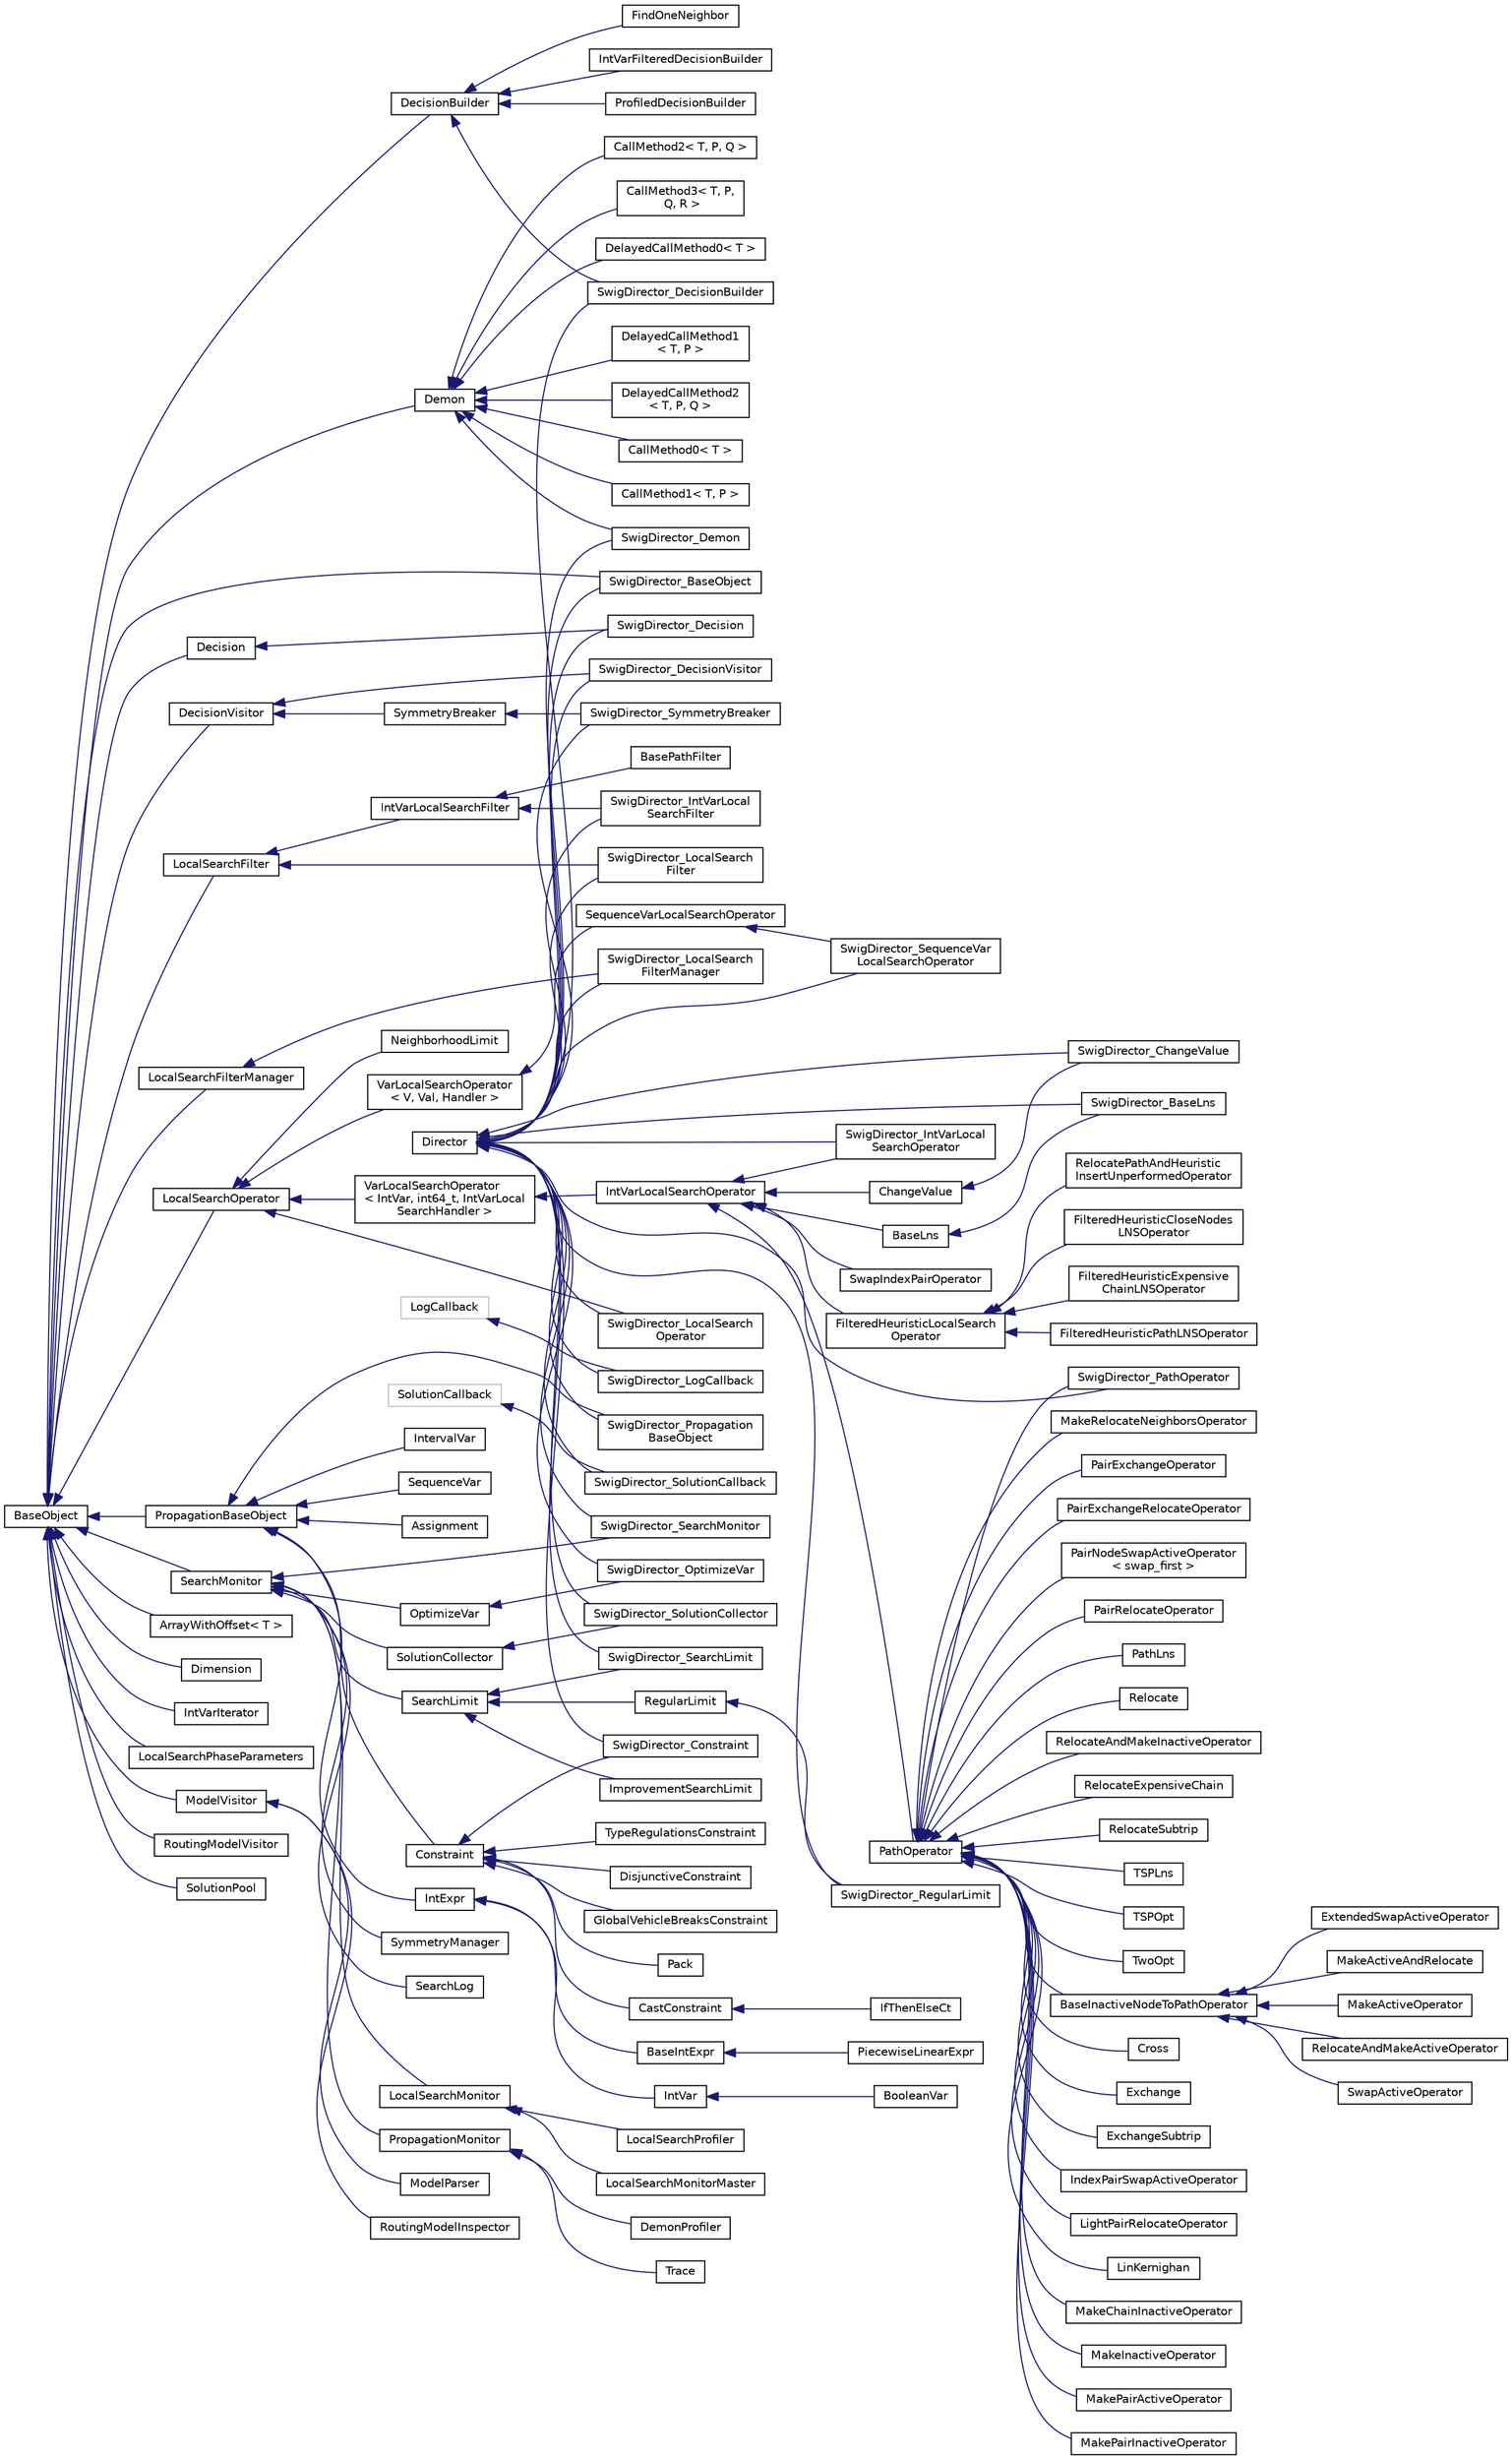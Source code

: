 digraph "Graphical Class Hierarchy"
{
 // LATEX_PDF_SIZE
  edge [fontname="Helvetica",fontsize="10",labelfontname="Helvetica",labelfontsize="10"];
  node [fontname="Helvetica",fontsize="10",shape=record];
  rankdir="LR";
  Node0 [label="BaseObject",height=0.2,width=0.4,color="black", fillcolor="white", style="filled",URL="$classoperations__research_1_1_base_object.html",tooltip="A BaseObject is the root of all reversibly allocated objects."];
  Node0 -> Node1 [dir="back",color="midnightblue",fontsize="10",style="solid",fontname="Helvetica"];
  Node1 [label="SwigDirector_BaseObject",height=0.2,width=0.4,color="black", fillcolor="white", style="filled",URL="$class_swig_director___base_object.html",tooltip=" "];
  Node0 -> Node121 [dir="back",color="midnightblue",fontsize="10",style="solid",fontname="Helvetica"];
  Node121 [label="ArrayWithOffset\< T \>",height=0.2,width=0.4,color="black", fillcolor="white", style="filled",URL="$classoperations__research_1_1_array_with_offset.html",tooltip=" "];
  Node0 -> Node72 [dir="back",color="midnightblue",fontsize="10",style="solid",fontname="Helvetica"];
  Node72 [label="Decision",height=0.2,width=0.4,color="black", fillcolor="white", style="filled",URL="$classoperations__research_1_1_decision.html",tooltip="A Decision represents a choice point in the search tree."];
  Node72 -> Node71 [dir="back",color="midnightblue",fontsize="10",style="solid",fontname="Helvetica"];
  Node71 [label="SwigDirector_Decision",height=0.2,width=0.4,color="black", fillcolor="white", style="filled",URL="$class_swig_director___decision.html",tooltip=" "];
  Node0 -> Node74 [dir="back",color="midnightblue",fontsize="10",style="solid",fontname="Helvetica"];
  Node74 [label="DecisionBuilder",height=0.2,width=0.4,color="black", fillcolor="white", style="filled",URL="$classoperations__research_1_1_decision_builder.html",tooltip="A DecisionBuilder is responsible for creating the search tree."];
  Node74 -> Node73 [dir="back",color="midnightblue",fontsize="10",style="solid",fontname="Helvetica"];
  Node73 [label="SwigDirector_DecisionBuilder",height=0.2,width=0.4,color="black", fillcolor="white", style="filled",URL="$class_swig_director___decision_builder.html",tooltip=" "];
  Node74 -> Node75 [dir="back",color="midnightblue",fontsize="10",style="solid",fontname="Helvetica"];
  Node75 [label="FindOneNeighbor",height=0.2,width=0.4,color="black", fillcolor="white", style="filled",URL="$classoperations__research_1_1_find_one_neighbor.html",tooltip=" "];
  Node74 -> Node76 [dir="back",color="midnightblue",fontsize="10",style="solid",fontname="Helvetica"];
  Node76 [label="IntVarFilteredDecisionBuilder",height=0.2,width=0.4,color="black", fillcolor="white", style="filled",URL="$classoperations__research_1_1_int_var_filtered_decision_builder.html",tooltip="Decision builder building a solution using heuristics with local search filters to evaluate its feasi..."];
  Node74 -> Node77 [dir="back",color="midnightblue",fontsize="10",style="solid",fontname="Helvetica"];
  Node77 [label="ProfiledDecisionBuilder",height=0.2,width=0.4,color="black", fillcolor="white", style="filled",URL="$classoperations__research_1_1_profiled_decision_builder.html",tooltip=" "];
  Node0 -> Node79 [dir="back",color="midnightblue",fontsize="10",style="solid",fontname="Helvetica"];
  Node79 [label="DecisionVisitor",height=0.2,width=0.4,color="black", fillcolor="white", style="filled",URL="$classoperations__research_1_1_decision_visitor.html",tooltip="A DecisionVisitor is used to inspect a decision."];
  Node79 -> Node78 [dir="back",color="midnightblue",fontsize="10",style="solid",fontname="Helvetica"];
  Node78 [label="SwigDirector_DecisionVisitor",height=0.2,width=0.4,color="black", fillcolor="white", style="filled",URL="$class_swig_director___decision_visitor.html",tooltip=" "];
  Node79 -> Node80 [dir="back",color="midnightblue",fontsize="10",style="solid",fontname="Helvetica"];
  Node80 [label="SymmetryBreaker",height=0.2,width=0.4,color="black", fillcolor="white", style="filled",URL="$classoperations__research_1_1_symmetry_breaker.html",tooltip="A symmetry breaker is an object that will visit a decision and create the 'symmetrical' decision in r..."];
  Node80 -> Node81 [dir="back",color="midnightblue",fontsize="10",style="solid",fontname="Helvetica"];
  Node81 [label="SwigDirector_SymmetryBreaker",height=0.2,width=0.4,color="black", fillcolor="white", style="filled",URL="$class_swig_director___symmetry_breaker.html",tooltip=" "];
  Node0 -> Node83 [dir="back",color="midnightblue",fontsize="10",style="solid",fontname="Helvetica"];
  Node83 [label="Demon",height=0.2,width=0.4,color="black", fillcolor="white", style="filled",URL="$classoperations__research_1_1_demon.html",tooltip="A Demon is the base element of a propagation queue."];
  Node83 -> Node82 [dir="back",color="midnightblue",fontsize="10",style="solid",fontname="Helvetica"];
  Node82 [label="SwigDirector_Demon",height=0.2,width=0.4,color="black", fillcolor="white", style="filled",URL="$class_swig_director___demon.html",tooltip=" "];
  Node83 -> Node84 [dir="back",color="midnightblue",fontsize="10",style="solid",fontname="Helvetica"];
  Node84 [label="CallMethod0\< T \>",height=0.2,width=0.4,color="black", fillcolor="white", style="filled",URL="$classoperations__research_1_1_call_method0.html",tooltip="Demon proxy to a method on the constraint with no arguments."];
  Node83 -> Node85 [dir="back",color="midnightblue",fontsize="10",style="solid",fontname="Helvetica"];
  Node85 [label="CallMethod1\< T, P \>",height=0.2,width=0.4,color="black", fillcolor="white", style="filled",URL="$classoperations__research_1_1_call_method1.html",tooltip="Demon proxy to a method on the constraint with one argument."];
  Node83 -> Node86 [dir="back",color="midnightblue",fontsize="10",style="solid",fontname="Helvetica"];
  Node86 [label="CallMethod2\< T, P, Q \>",height=0.2,width=0.4,color="black", fillcolor="white", style="filled",URL="$classoperations__research_1_1_call_method2.html",tooltip="Demon proxy to a method on the constraint with two arguments."];
  Node83 -> Node87 [dir="back",color="midnightblue",fontsize="10",style="solid",fontname="Helvetica"];
  Node87 [label="CallMethod3\< T, P,\l Q, R \>",height=0.2,width=0.4,color="black", fillcolor="white", style="filled",URL="$classoperations__research_1_1_call_method3.html",tooltip="Demon proxy to a method on the constraint with three arguments."];
  Node83 -> Node88 [dir="back",color="midnightblue",fontsize="10",style="solid",fontname="Helvetica"];
  Node88 [label="DelayedCallMethod0\< T \>",height=0.2,width=0.4,color="black", fillcolor="white", style="filled",URL="$classoperations__research_1_1_delayed_call_method0.html",tooltip="Low-priority demon proxy to a method on the constraint with no arguments."];
  Node83 -> Node89 [dir="back",color="midnightblue",fontsize="10",style="solid",fontname="Helvetica"];
  Node89 [label="DelayedCallMethod1\l\< T, P \>",height=0.2,width=0.4,color="black", fillcolor="white", style="filled",URL="$classoperations__research_1_1_delayed_call_method1.html",tooltip="Low-priority demon proxy to a method on the constraint with one argument."];
  Node83 -> Node90 [dir="back",color="midnightblue",fontsize="10",style="solid",fontname="Helvetica"];
  Node90 [label="DelayedCallMethod2\l\< T, P, Q \>",height=0.2,width=0.4,color="black", fillcolor="white", style="filled",URL="$classoperations__research_1_1_delayed_call_method2.html",tooltip="Low-priority demon proxy to a method on the constraint with two arguments."];
  Node0 -> Node122 [dir="back",color="midnightblue",fontsize="10",style="solid",fontname="Helvetica"];
  Node122 [label="Dimension",height=0.2,width=0.4,color="black", fillcolor="white", style="filled",URL="$classoperations__research_1_1_dimension.html",tooltip=" "];
  Node0 -> Node123 [dir="back",color="midnightblue",fontsize="10",style="solid",fontname="Helvetica"];
  Node123 [label="IntVarIterator",height=0.2,width=0.4,color="black", fillcolor="white", style="filled",URL="$classoperations__research_1_1_int_var_iterator.html",tooltip="The class Iterator has two direct subclasses."];
  Node0 -> Node94 [dir="back",color="midnightblue",fontsize="10",style="solid",fontname="Helvetica"];
  Node94 [label="LocalSearchFilter",height=0.2,width=0.4,color="black", fillcolor="white", style="filled",URL="$classoperations__research_1_1_local_search_filter.html",tooltip="Local Search Filters are used for fast neighbor pruning."];
  Node94 -> Node95 [dir="back",color="midnightblue",fontsize="10",style="solid",fontname="Helvetica"];
  Node95 [label="SwigDirector_LocalSearch\lFilter",height=0.2,width=0.4,color="black", fillcolor="white", style="filled",URL="$class_swig_director___local_search_filter.html",tooltip=" "];
  Node94 -> Node92 [dir="back",color="midnightblue",fontsize="10",style="solid",fontname="Helvetica"];
  Node92 [label="IntVarLocalSearchFilter",height=0.2,width=0.4,color="black", fillcolor="white", style="filled",URL="$classoperations__research_1_1_int_var_local_search_filter.html",tooltip=" "];
  Node92 -> Node91 [dir="back",color="midnightblue",fontsize="10",style="solid",fontname="Helvetica"];
  Node91 [label="SwigDirector_IntVarLocal\lSearchFilter",height=0.2,width=0.4,color="black", fillcolor="white", style="filled",URL="$class_swig_director___int_var_local_search_filter.html",tooltip=" "];
  Node92 -> Node93 [dir="back",color="midnightblue",fontsize="10",style="solid",fontname="Helvetica"];
  Node93 [label="BasePathFilter",height=0.2,width=0.4,color="black", fillcolor="white", style="filled",URL="$classoperations__research_1_1_base_path_filter.html",tooltip="Generic path-based filter class."];
  Node0 -> Node97 [dir="back",color="midnightblue",fontsize="10",style="solid",fontname="Helvetica"];
  Node97 [label="LocalSearchFilterManager",height=0.2,width=0.4,color="black", fillcolor="white", style="filled",URL="$classoperations__research_1_1_local_search_filter_manager.html",tooltip="Filter manager: when a move is made, filters are executed to decide whether the solution is feasible ..."];
  Node97 -> Node96 [dir="back",color="midnightblue",fontsize="10",style="solid",fontname="Helvetica"];
  Node96 [label="SwigDirector_LocalSearch\lFilterManager",height=0.2,width=0.4,color="black", fillcolor="white", style="filled",URL="$class_swig_director___local_search_filter_manager.html",tooltip=" "];
  Node0 -> Node47 [dir="back",color="midnightblue",fontsize="10",style="solid",fontname="Helvetica"];
  Node47 [label="LocalSearchOperator",height=0.2,width=0.4,color="black", fillcolor="white", style="filled",URL="$classoperations__research_1_1_local_search_operator.html",tooltip="The base class for all local search operators."];
  Node47 -> Node46 [dir="back",color="midnightblue",fontsize="10",style="solid",fontname="Helvetica"];
  Node46 [label="VarLocalSearchOperator\l\< IntVar, int64_t, IntVarLocal\lSearchHandler \>",height=0.2,width=0.4,color="black", fillcolor="white", style="filled",URL="$classoperations__research_1_1_var_local_search_operator.html",tooltip=" "];
  Node46 -> Node5 [dir="back",color="midnightblue",fontsize="10",style="solid",fontname="Helvetica"];
  Node5 [label="IntVarLocalSearchOperator",height=0.2,width=0.4,color="black", fillcolor="white", style="filled",URL="$classoperations__research_1_1_int_var_local_search_operator.html",tooltip="Specialization of LocalSearchOperator built from an array of IntVars which specifies the scope of the..."];
  Node5 -> Node6 [dir="back",color="midnightblue",fontsize="10",style="solid",fontname="Helvetica"];
  Node6 [label="SwigDirector_IntVarLocal\lSearchOperator",height=0.2,width=0.4,color="black", fillcolor="white", style="filled",URL="$class_swig_director___int_var_local_search_operator.html",tooltip=" "];
  Node5 -> Node4 [dir="back",color="midnightblue",fontsize="10",style="solid",fontname="Helvetica"];
  Node4 [label="BaseLns",height=0.2,width=0.4,color="black", fillcolor="white", style="filled",URL="$classoperations__research_1_1_base_lns.html",tooltip="This is the base class for building an Lns operator."];
  Node4 -> Node3 [dir="back",color="midnightblue",fontsize="10",style="solid",fontname="Helvetica"];
  Node3 [label="SwigDirector_BaseLns",height=0.2,width=0.4,color="black", fillcolor="white", style="filled",URL="$class_swig_director___base_lns.html",tooltip=" "];
  Node5 -> Node7 [dir="back",color="midnightblue",fontsize="10",style="solid",fontname="Helvetica"];
  Node7 [label="ChangeValue",height=0.2,width=0.4,color="black", fillcolor="white", style="filled",URL="$classoperations__research_1_1_change_value.html",tooltip="Defines operators which change the value of variables; each neighbor corresponds to one modified vari..."];
  Node7 -> Node8 [dir="back",color="midnightblue",fontsize="10",style="solid",fontname="Helvetica"];
  Node8 [label="SwigDirector_ChangeValue",height=0.2,width=0.4,color="black", fillcolor="white", style="filled",URL="$class_swig_director___change_value.html",tooltip=" "];
  Node5 -> Node9 [dir="back",color="midnightblue",fontsize="10",style="solid",fontname="Helvetica"];
  Node9 [label="FilteredHeuristicLocalSearch\lOperator",height=0.2,width=0.4,color="black", fillcolor="white", style="filled",URL="$classoperations__research_1_1_filtered_heuristic_local_search_operator.html",tooltip="Class of operators using a RoutingFilteredHeuristic to insert unperformed nodes after changes have be..."];
  Node9 -> Node10 [dir="back",color="midnightblue",fontsize="10",style="solid",fontname="Helvetica"];
  Node10 [label="FilteredHeuristicCloseNodes\lLNSOperator",height=0.2,width=0.4,color="black", fillcolor="white", style="filled",URL="$classoperations__research_1_1_filtered_heuristic_close_nodes_l_n_s_operator.html",tooltip="Filtered heuristic LNS operator, where the destruction phase consists of removing a node and the 'num..."];
  Node9 -> Node11 [dir="back",color="midnightblue",fontsize="10",style="solid",fontname="Helvetica"];
  Node11 [label="FilteredHeuristicExpensive\lChainLNSOperator",height=0.2,width=0.4,color="black", fillcolor="white", style="filled",URL="$classoperations__research_1_1_filtered_heuristic_expensive_chain_l_n_s_operator.html",tooltip="Similar to the heuristic path LNS above, but instead of removing one route entirely,..."];
  Node9 -> Node12 [dir="back",color="midnightblue",fontsize="10",style="solid",fontname="Helvetica"];
  Node12 [label="FilteredHeuristicPathLNSOperator",height=0.2,width=0.4,color="black", fillcolor="white", style="filled",URL="$classoperations__research_1_1_filtered_heuristic_path_l_n_s_operator.html",tooltip="LNS-like operator based on a filtered first solution heuristic to rebuild the solution,..."];
  Node9 -> Node13 [dir="back",color="midnightblue",fontsize="10",style="solid",fontname="Helvetica"];
  Node13 [label="RelocatePathAndHeuristic\lInsertUnperformedOperator",height=0.2,width=0.4,color="black", fillcolor="white", style="filled",URL="$classoperations__research_1_1_relocate_path_and_heuristic_insert_unperformed_operator.html",tooltip="Heuristic-based local search operator which relocates an entire route to an empty vehicle of differen..."];
  Node5 -> Node14 [dir="back",color="midnightblue",fontsize="10",style="solid",fontname="Helvetica"];
  Node14 [label="PathOperator",height=0.2,width=0.4,color="black", fillcolor="white", style="filled",URL="$classoperations__research_1_1_path_operator.html",tooltip="Base class of the local search operators dedicated to path modifications (a path is a set of nodes li..."];
  Node14 -> Node15 [dir="back",color="midnightblue",fontsize="10",style="solid",fontname="Helvetica"];
  Node15 [label="SwigDirector_PathOperator",height=0.2,width=0.4,color="black", fillcolor="white", style="filled",URL="$class_swig_director___path_operator.html",tooltip=" "];
  Node14 -> Node16 [dir="back",color="midnightblue",fontsize="10",style="solid",fontname="Helvetica"];
  Node16 [label="BaseInactiveNodeToPathOperator",height=0.2,width=0.4,color="black", fillcolor="white", style="filled",URL="$classoperations__research_1_1_base_inactive_node_to_path_operator.html",tooltip=" "];
  Node16 -> Node17 [dir="back",color="midnightblue",fontsize="10",style="solid",fontname="Helvetica"];
  Node17 [label="ExtendedSwapActiveOperator",height=0.2,width=0.4,color="black", fillcolor="white", style="filled",URL="$classoperations__research_1_1_extended_swap_active_operator.html",tooltip=" "];
  Node16 -> Node18 [dir="back",color="midnightblue",fontsize="10",style="solid",fontname="Helvetica"];
  Node18 [label="MakeActiveAndRelocate",height=0.2,width=0.4,color="black", fillcolor="white", style="filled",URL="$classoperations__research_1_1_make_active_and_relocate.html",tooltip=" "];
  Node16 -> Node19 [dir="back",color="midnightblue",fontsize="10",style="solid",fontname="Helvetica"];
  Node19 [label="MakeActiveOperator",height=0.2,width=0.4,color="black", fillcolor="white", style="filled",URL="$classoperations__research_1_1_make_active_operator.html",tooltip=" "];
  Node16 -> Node20 [dir="back",color="midnightblue",fontsize="10",style="solid",fontname="Helvetica"];
  Node20 [label="RelocateAndMakeActiveOperator",height=0.2,width=0.4,color="black", fillcolor="white", style="filled",URL="$classoperations__research_1_1_relocate_and_make_active_operator.html",tooltip=" "];
  Node16 -> Node21 [dir="back",color="midnightblue",fontsize="10",style="solid",fontname="Helvetica"];
  Node21 [label="SwapActiveOperator",height=0.2,width=0.4,color="black", fillcolor="white", style="filled",URL="$classoperations__research_1_1_swap_active_operator.html",tooltip=" "];
  Node14 -> Node22 [dir="back",color="midnightblue",fontsize="10",style="solid",fontname="Helvetica"];
  Node22 [label="Cross",height=0.2,width=0.4,color="black", fillcolor="white", style="filled",URL="$classoperations__research_1_1_cross.html",tooltip=" "];
  Node14 -> Node23 [dir="back",color="midnightblue",fontsize="10",style="solid",fontname="Helvetica"];
  Node23 [label="Exchange",height=0.2,width=0.4,color="black", fillcolor="white", style="filled",URL="$classoperations__research_1_1_exchange.html",tooltip=" "];
  Node14 -> Node24 [dir="back",color="midnightblue",fontsize="10",style="solid",fontname="Helvetica"];
  Node24 [label="ExchangeSubtrip",height=0.2,width=0.4,color="black", fillcolor="white", style="filled",URL="$classoperations__research_1_1_exchange_subtrip.html",tooltip=" "];
  Node14 -> Node25 [dir="back",color="midnightblue",fontsize="10",style="solid",fontname="Helvetica"];
  Node25 [label="IndexPairSwapActiveOperator",height=0.2,width=0.4,color="black", fillcolor="white", style="filled",URL="$classoperations__research_1_1_index_pair_swap_active_operator.html",tooltip="Operator which inserts inactive nodes into a path and makes a pair of active nodes inactive."];
  Node14 -> Node26 [dir="back",color="midnightblue",fontsize="10",style="solid",fontname="Helvetica"];
  Node26 [label="LightPairRelocateOperator",height=0.2,width=0.4,color="black", fillcolor="white", style="filled",URL="$classoperations__research_1_1_light_pair_relocate_operator.html",tooltip=" "];
  Node14 -> Node27 [dir="back",color="midnightblue",fontsize="10",style="solid",fontname="Helvetica"];
  Node27 [label="LinKernighan",height=0.2,width=0.4,color="black", fillcolor="white", style="filled",URL="$classoperations__research_1_1_lin_kernighan.html",tooltip=" "];
  Node14 -> Node28 [dir="back",color="midnightblue",fontsize="10",style="solid",fontname="Helvetica"];
  Node28 [label="MakeChainInactiveOperator",height=0.2,width=0.4,color="black", fillcolor="white", style="filled",URL="$classoperations__research_1_1_make_chain_inactive_operator.html",tooltip=" "];
  Node14 -> Node29 [dir="back",color="midnightblue",fontsize="10",style="solid",fontname="Helvetica"];
  Node29 [label="MakeInactiveOperator",height=0.2,width=0.4,color="black", fillcolor="white", style="filled",URL="$classoperations__research_1_1_make_inactive_operator.html",tooltip=" "];
  Node14 -> Node30 [dir="back",color="midnightblue",fontsize="10",style="solid",fontname="Helvetica"];
  Node30 [label="MakePairActiveOperator",height=0.2,width=0.4,color="black", fillcolor="white", style="filled",URL="$classoperations__research_1_1_make_pair_active_operator.html",tooltip="Pair-based neighborhood operators, designed to move nodes by pairs (pairs are static and given)."];
  Node14 -> Node31 [dir="back",color="midnightblue",fontsize="10",style="solid",fontname="Helvetica"];
  Node31 [label="MakePairInactiveOperator",height=0.2,width=0.4,color="black", fillcolor="white", style="filled",URL="$classoperations__research_1_1_make_pair_inactive_operator.html",tooltip="Operator which makes pairs of active nodes inactive."];
  Node14 -> Node32 [dir="back",color="midnightblue",fontsize="10",style="solid",fontname="Helvetica"];
  Node32 [label="MakeRelocateNeighborsOperator",height=0.2,width=0.4,color="black", fillcolor="white", style="filled",URL="$classoperations__research_1_1_make_relocate_neighbors_operator.html",tooltip="Relocate neighborhood which moves chains of neighbors."];
  Node14 -> Node33 [dir="back",color="midnightblue",fontsize="10",style="solid",fontname="Helvetica"];
  Node33 [label="PairExchangeOperator",height=0.2,width=0.4,color="black", fillcolor="white", style="filled",URL="$classoperations__research_1_1_pair_exchange_operator.html",tooltip="Operator which exchanges the position of two pairs; for both pairs the first node of the pair must be..."];
  Node14 -> Node34 [dir="back",color="midnightblue",fontsize="10",style="solid",fontname="Helvetica"];
  Node34 [label="PairExchangeRelocateOperator",height=0.2,width=0.4,color="black", fillcolor="white", style="filled",URL="$classoperations__research_1_1_pair_exchange_relocate_operator.html",tooltip="Operator which exchanges the paths of two pairs (path have to be different)."];
  Node14 -> Node35 [dir="back",color="midnightblue",fontsize="10",style="solid",fontname="Helvetica"];
  Node35 [label="PairNodeSwapActiveOperator\l\< swap_first \>",height=0.2,width=0.4,color="black", fillcolor="white", style="filled",URL="$classoperations__research_1_1_pair_node_swap_active_operator.html",tooltip="Operator which inserts pairs of inactive nodes into a path and makes an active node inactive."];
  Node14 -> Node36 [dir="back",color="midnightblue",fontsize="10",style="solid",fontname="Helvetica"];
  Node36 [label="PairRelocateOperator",height=0.2,width=0.4,color="black", fillcolor="white", style="filled",URL="$classoperations__research_1_1_pair_relocate_operator.html",tooltip="Operator which moves a pair of nodes to another position where the first node of the pair must be bef..."];
  Node14 -> Node37 [dir="back",color="midnightblue",fontsize="10",style="solid",fontname="Helvetica"];
  Node37 [label="PathLns",height=0.2,width=0.4,color="black", fillcolor="white", style="filled",URL="$classoperations__research_1_1_path_lns.html",tooltip=" "];
  Node14 -> Node38 [dir="back",color="midnightblue",fontsize="10",style="solid",fontname="Helvetica"];
  Node38 [label="Relocate",height=0.2,width=0.4,color="black", fillcolor="white", style="filled",URL="$classoperations__research_1_1_relocate.html",tooltip=" "];
  Node14 -> Node39 [dir="back",color="midnightblue",fontsize="10",style="solid",fontname="Helvetica"];
  Node39 [label="RelocateAndMakeInactiveOperator",height=0.2,width=0.4,color="black", fillcolor="white", style="filled",URL="$classoperations__research_1_1_relocate_and_make_inactive_operator.html",tooltip=" "];
  Node14 -> Node40 [dir="back",color="midnightblue",fontsize="10",style="solid",fontname="Helvetica"];
  Node40 [label="RelocateExpensiveChain",height=0.2,width=0.4,color="black", fillcolor="white", style="filled",URL="$classoperations__research_1_1_relocate_expensive_chain.html",tooltip="RelocateExpensiveChain."];
  Node14 -> Node41 [dir="back",color="midnightblue",fontsize="10",style="solid",fontname="Helvetica"];
  Node41 [label="RelocateSubtrip",height=0.2,width=0.4,color="black", fillcolor="white", style="filled",URL="$classoperations__research_1_1_relocate_subtrip.html",tooltip="Tries to move subtrips after an insertion node."];
  Node14 -> Node42 [dir="back",color="midnightblue",fontsize="10",style="solid",fontname="Helvetica"];
  Node42 [label="TSPLns",height=0.2,width=0.4,color="black", fillcolor="white", style="filled",URL="$classoperations__research_1_1_t_s_p_lns.html",tooltip=" "];
  Node14 -> Node43 [dir="back",color="midnightblue",fontsize="10",style="solid",fontname="Helvetica"];
  Node43 [label="TSPOpt",height=0.2,width=0.4,color="black", fillcolor="white", style="filled",URL="$classoperations__research_1_1_t_s_p_opt.html",tooltip=" "];
  Node14 -> Node44 [dir="back",color="midnightblue",fontsize="10",style="solid",fontname="Helvetica"];
  Node44 [label="TwoOpt",height=0.2,width=0.4,color="black", fillcolor="white", style="filled",URL="$classoperations__research_1_1_two_opt.html",tooltip=" "];
  Node5 -> Node45 [dir="back",color="midnightblue",fontsize="10",style="solid",fontname="Helvetica"];
  Node45 [label="SwapIndexPairOperator",height=0.2,width=0.4,color="black", fillcolor="white", style="filled",URL="$classoperations__research_1_1_swap_index_pair_operator.html",tooltip="Operator which iterates through each alternative of a set of pairs."];
  Node47 -> Node48 [dir="back",color="midnightblue",fontsize="10",style="solid",fontname="Helvetica"];
  Node48 [label="SwigDirector_LocalSearch\lOperator",height=0.2,width=0.4,color="black", fillcolor="white", style="filled",URL="$class_swig_director___local_search_operator.html",tooltip=" "];
  Node47 -> Node49 [dir="back",color="midnightblue",fontsize="10",style="solid",fontname="Helvetica"];
  Node49 [label="NeighborhoodLimit",height=0.2,width=0.4,color="black", fillcolor="white", style="filled",URL="$classoperations__research_1_1_neighborhood_limit.html",tooltip=" "];
  Node47 -> Node50 [dir="back",color="midnightblue",fontsize="10",style="solid",fontname="Helvetica"];
  Node50 [label="VarLocalSearchOperator\l\< V, Val, Handler \>",height=0.2,width=0.4,color="black", fillcolor="white", style="filled",URL="$classoperations__research_1_1_var_local_search_operator.html",tooltip="Base operator class for operators manipulating variables."];
  Node50 -> Node51 [dir="back",color="midnightblue",fontsize="10",style="solid",fontname="Helvetica"];
  Node51 [label="SequenceVarLocalSearchOperator",height=0.2,width=0.4,color="black", fillcolor="white", style="filled",URL="$classoperations__research_1_1_sequence_var_local_search_operator.html",tooltip=" "];
  Node51 -> Node52 [dir="back",color="midnightblue",fontsize="10",style="solid",fontname="Helvetica"];
  Node52 [label="SwigDirector_SequenceVar\lLocalSearchOperator",height=0.2,width=0.4,color="black", fillcolor="white", style="filled",URL="$class_swig_director___sequence_var_local_search_operator.html",tooltip=" "];
  Node0 -> Node124 [dir="back",color="midnightblue",fontsize="10",style="solid",fontname="Helvetica"];
  Node124 [label="LocalSearchPhaseParameters",height=0.2,width=0.4,color="black", fillcolor="white", style="filled",URL="$classoperations__research_1_1_local_search_phase_parameters.html",tooltip=" "];
  Node0 -> Node125 [dir="back",color="midnightblue",fontsize="10",style="solid",fontname="Helvetica"];
  Node125 [label="ModelVisitor",height=0.2,width=0.4,color="black", fillcolor="white", style="filled",URL="$classoperations__research_1_1_model_visitor.html",tooltip="Model visitor."];
  Node125 -> Node126 [dir="back",color="midnightblue",fontsize="10",style="solid",fontname="Helvetica"];
  Node126 [label="ModelParser",height=0.2,width=0.4,color="black", fillcolor="white", style="filled",URL="$classoperations__research_1_1_model_parser.html",tooltip="Model Parser."];
  Node125 -> Node127 [dir="back",color="midnightblue",fontsize="10",style="solid",fontname="Helvetica"];
  Node127 [label="RoutingModelInspector",height=0.2,width=0.4,color="black", fillcolor="white", style="filled",URL="$classoperations__research_1_1_routing_model_inspector.html",tooltip=" "];
  Node0 -> Node61 [dir="back",color="midnightblue",fontsize="10",style="solid",fontname="Helvetica"];
  Node61 [label="PropagationBaseObject",height=0.2,width=0.4,color="black", fillcolor="white", style="filled",URL="$classoperations__research_1_1_propagation_base_object.html",tooltip="NOLINT."];
  Node61 -> Node62 [dir="back",color="midnightblue",fontsize="10",style="solid",fontname="Helvetica"];
  Node62 [label="SwigDirector_Propagation\lBaseObject",height=0.2,width=0.4,color="black", fillcolor="white", style="filled",URL="$class_swig_director___propagation_base_object.html",tooltip=" "];
  Node61 -> Node63 [dir="back",color="midnightblue",fontsize="10",style="solid",fontname="Helvetica"];
  Node63 [label="Assignment",height=0.2,width=0.4,color="black", fillcolor="white", style="filled",URL="$classoperations__research_1_1_assignment.html",tooltip="An Assignment is a variable -> domains mapping, used to report solutions to the user."];
  Node61 -> Node54 [dir="back",color="midnightblue",fontsize="10",style="solid",fontname="Helvetica"];
  Node54 [label="Constraint",height=0.2,width=0.4,color="black", fillcolor="white", style="filled",URL="$classoperations__research_1_1_constraint.html",tooltip="A constraint is the main modeling object."];
  Node54 -> Node53 [dir="back",color="midnightblue",fontsize="10",style="solid",fontname="Helvetica"];
  Node53 [label="SwigDirector_Constraint",height=0.2,width=0.4,color="black", fillcolor="white", style="filled",URL="$class_swig_director___constraint.html",tooltip=" "];
  Node54 -> Node55 [dir="back",color="midnightblue",fontsize="10",style="solid",fontname="Helvetica"];
  Node55 [label="CastConstraint",height=0.2,width=0.4,color="black", fillcolor="white", style="filled",URL="$classoperations__research_1_1_cast_constraint.html",tooltip="Cast constraints are special channeling constraints designed to keep a variable in sync with an expre..."];
  Node55 -> Node56 [dir="back",color="midnightblue",fontsize="10",style="solid",fontname="Helvetica"];
  Node56 [label="IfThenElseCt",height=0.2,width=0.4,color="black", fillcolor="white", style="filled",URL="$classoperations__research_1_1_if_then_else_ct.html",tooltip=" "];
  Node54 -> Node57 [dir="back",color="midnightblue",fontsize="10",style="solid",fontname="Helvetica"];
  Node57 [label="DisjunctiveConstraint",height=0.2,width=0.4,color="black", fillcolor="white", style="filled",URL="$classoperations__research_1_1_disjunctive_constraint.html",tooltip=" "];
  Node54 -> Node58 [dir="back",color="midnightblue",fontsize="10",style="solid",fontname="Helvetica"];
  Node58 [label="GlobalVehicleBreaksConstraint",height=0.2,width=0.4,color="black", fillcolor="white", style="filled",URL="$classoperations__research_1_1_global_vehicle_breaks_constraint.html",tooltip="GlobalVehicleBreaksConstraint ensures breaks constraints are enforced on all vehicles in the dimensio..."];
  Node54 -> Node59 [dir="back",color="midnightblue",fontsize="10",style="solid",fontname="Helvetica"];
  Node59 [label="Pack",height=0.2,width=0.4,color="black", fillcolor="white", style="filled",URL="$classoperations__research_1_1_pack.html",tooltip=" "];
  Node54 -> Node60 [dir="back",color="midnightblue",fontsize="10",style="solid",fontname="Helvetica"];
  Node60 [label="TypeRegulationsConstraint",height=0.2,width=0.4,color="black", fillcolor="white", style="filled",URL="$classoperations__research_1_1_type_regulations_constraint.html",tooltip="The following constraint ensures that incompatibilities and requirements between types are respected."];
  Node61 -> Node64 [dir="back",color="midnightblue",fontsize="10",style="solid",fontname="Helvetica"];
  Node64 [label="IntExpr",height=0.2,width=0.4,color="black", fillcolor="white", style="filled",URL="$classoperations__research_1_1_int_expr.html",tooltip="The class IntExpr is the base of all integer expressions in constraint programming."];
  Node64 -> Node65 [dir="back",color="midnightblue",fontsize="10",style="solid",fontname="Helvetica"];
  Node65 [label="BaseIntExpr",height=0.2,width=0.4,color="black", fillcolor="white", style="filled",URL="$classoperations__research_1_1_base_int_expr.html",tooltip=" "];
  Node65 -> Node66 [dir="back",color="midnightblue",fontsize="10",style="solid",fontname="Helvetica"];
  Node66 [label="PiecewiseLinearExpr",height=0.2,width=0.4,color="black", fillcolor="white", style="filled",URL="$classoperations__research_1_1_piecewise_linear_expr.html",tooltip=" "];
  Node64 -> Node67 [dir="back",color="midnightblue",fontsize="10",style="solid",fontname="Helvetica"];
  Node67 [label="IntVar",height=0.2,width=0.4,color="black", fillcolor="white", style="filled",URL="$classoperations__research_1_1_int_var.html",tooltip="The class IntVar is a subset of IntExpr."];
  Node67 -> Node68 [dir="back",color="midnightblue",fontsize="10",style="solid",fontname="Helvetica"];
  Node68 [label="BooleanVar",height=0.2,width=0.4,color="black", fillcolor="white", style="filled",URL="$classoperations__research_1_1_boolean_var.html",tooltip=" "];
  Node61 -> Node69 [dir="back",color="midnightblue",fontsize="10",style="solid",fontname="Helvetica"];
  Node69 [label="IntervalVar",height=0.2,width=0.4,color="black", fillcolor="white", style="filled",URL="$classoperations__research_1_1_interval_var.html",tooltip="Interval variables are often used in scheduling."];
  Node61 -> Node70 [dir="back",color="midnightblue",fontsize="10",style="solid",fontname="Helvetica"];
  Node70 [label="SequenceVar",height=0.2,width=0.4,color="black", fillcolor="white", style="filled",URL="$classoperations__research_1_1_sequence_var.html",tooltip="A sequence variable is a variable whose domain is a set of possible orderings of the interval variabl..."];
  Node0 -> Node128 [dir="back",color="midnightblue",fontsize="10",style="solid",fontname="Helvetica"];
  Node128 [label="RoutingModelVisitor",height=0.2,width=0.4,color="black", fillcolor="white", style="filled",URL="$classoperations__research_1_1_routing_model_visitor.html",tooltip="Routing model visitor."];
  Node0 -> Node102 [dir="back",color="midnightblue",fontsize="10",style="solid",fontname="Helvetica"];
  Node102 [label="SearchMonitor",height=0.2,width=0.4,color="black", fillcolor="white", style="filled",URL="$classoperations__research_1_1_search_monitor.html",tooltip="A search monitor is a simple set of callbacks to monitor all search events."];
  Node102 -> Node103 [dir="back",color="midnightblue",fontsize="10",style="solid",fontname="Helvetica"];
  Node103 [label="SwigDirector_SearchMonitor",height=0.2,width=0.4,color="black", fillcolor="white", style="filled",URL="$class_swig_director___search_monitor.html",tooltip=" "];
  Node102 -> Node104 [dir="back",color="midnightblue",fontsize="10",style="solid",fontname="Helvetica"];
  Node104 [label="LocalSearchMonitor",height=0.2,width=0.4,color="black", fillcolor="white", style="filled",URL="$classoperations__research_1_1_local_search_monitor.html",tooltip=" "];
  Node104 -> Node105 [dir="back",color="midnightblue",fontsize="10",style="solid",fontname="Helvetica"];
  Node105 [label="LocalSearchMonitorMaster",height=0.2,width=0.4,color="black", fillcolor="white", style="filled",URL="$classoperations__research_1_1_local_search_monitor_master.html",tooltip=" "];
  Node104 -> Node106 [dir="back",color="midnightblue",fontsize="10",style="solid",fontname="Helvetica"];
  Node106 [label="LocalSearchProfiler",height=0.2,width=0.4,color="black", fillcolor="white", style="filled",URL="$classoperations__research_1_1_local_search_profiler.html",tooltip=" "];
  Node102 -> Node101 [dir="back",color="midnightblue",fontsize="10",style="solid",fontname="Helvetica"];
  Node101 [label="OptimizeVar",height=0.2,width=0.4,color="black", fillcolor="white", style="filled",URL="$classoperations__research_1_1_optimize_var.html",tooltip="This class encapsulates an objective."];
  Node101 -> Node100 [dir="back",color="midnightblue",fontsize="10",style="solid",fontname="Helvetica"];
  Node100 [label="SwigDirector_OptimizeVar",height=0.2,width=0.4,color="black", fillcolor="white", style="filled",URL="$class_swig_director___optimize_var.html",tooltip=" "];
  Node102 -> Node107 [dir="back",color="midnightblue",fontsize="10",style="solid",fontname="Helvetica"];
  Node107 [label="PropagationMonitor",height=0.2,width=0.4,color="black", fillcolor="white", style="filled",URL="$classoperations__research_1_1_propagation_monitor.html",tooltip=" "];
  Node107 -> Node108 [dir="back",color="midnightblue",fontsize="10",style="solid",fontname="Helvetica"];
  Node108 [label="DemonProfiler",height=0.2,width=0.4,color="black", fillcolor="white", style="filled",URL="$classoperations__research_1_1_demon_profiler.html",tooltip=" "];
  Node107 -> Node109 [dir="back",color="midnightblue",fontsize="10",style="solid",fontname="Helvetica"];
  Node109 [label="Trace",height=0.2,width=0.4,color="black", fillcolor="white", style="filled",URL="$classoperations__research_1_1_trace.html",tooltip=" "];
  Node102 -> Node110 [dir="back",color="midnightblue",fontsize="10",style="solid",fontname="Helvetica"];
  Node110 [label="SearchLimit",height=0.2,width=0.4,color="black", fillcolor="white", style="filled",URL="$classoperations__research_1_1_search_limit.html",tooltip="Base class of all search limits."];
  Node110 -> Node111 [dir="back",color="midnightblue",fontsize="10",style="solid",fontname="Helvetica"];
  Node111 [label="SwigDirector_SearchLimit",height=0.2,width=0.4,color="black", fillcolor="white", style="filled",URL="$class_swig_director___search_limit.html",tooltip=" "];
  Node110 -> Node112 [dir="back",color="midnightblue",fontsize="10",style="solid",fontname="Helvetica"];
  Node112 [label="ImprovementSearchLimit",height=0.2,width=0.4,color="black", fillcolor="white", style="filled",URL="$classoperations__research_1_1_improvement_search_limit.html",tooltip=" "];
  Node110 -> Node113 [dir="back",color="midnightblue",fontsize="10",style="solid",fontname="Helvetica"];
  Node113 [label="RegularLimit",height=0.2,width=0.4,color="black", fillcolor="white", style="filled",URL="$classoperations__research_1_1_regular_limit.html",tooltip="Usual limit based on wall_time, number of explored branches and number of failures in the search tree..."];
  Node113 -> Node114 [dir="back",color="midnightblue",fontsize="10",style="solid",fontname="Helvetica"];
  Node114 [label="SwigDirector_RegularLimit",height=0.2,width=0.4,color="black", fillcolor="white", style="filled",URL="$class_swig_director___regular_limit.html",tooltip=" "];
  Node102 -> Node115 [dir="back",color="midnightblue",fontsize="10",style="solid",fontname="Helvetica"];
  Node115 [label="SearchLog",height=0.2,width=0.4,color="black", fillcolor="white", style="filled",URL="$classoperations__research_1_1_search_log.html",tooltip="The base class of all search logs that periodically outputs information when the search is running."];
  Node102 -> Node116 [dir="back",color="midnightblue",fontsize="10",style="solid",fontname="Helvetica"];
  Node116 [label="SolutionCollector",height=0.2,width=0.4,color="black", fillcolor="white", style="filled",URL="$classoperations__research_1_1_solution_collector.html",tooltip="This class is the root class of all solution collectors."];
  Node116 -> Node117 [dir="back",color="midnightblue",fontsize="10",style="solid",fontname="Helvetica"];
  Node117 [label="SwigDirector_SolutionCollector",height=0.2,width=0.4,color="black", fillcolor="white", style="filled",URL="$class_swig_director___solution_collector.html",tooltip=" "];
  Node102 -> Node118 [dir="back",color="midnightblue",fontsize="10",style="solid",fontname="Helvetica"];
  Node118 [label="SymmetryManager",height=0.2,width=0.4,color="black", fillcolor="white", style="filled",URL="$classoperations__research_1_1_symmetry_manager.html",tooltip=" "];
  Node0 -> Node129 [dir="back",color="midnightblue",fontsize="10",style="solid",fontname="Helvetica"];
  Node129 [label="SolutionPool",height=0.2,width=0.4,color="black", fillcolor="white", style="filled",URL="$classoperations__research_1_1_solution_pool.html",tooltip="This class is used to manage a pool of solutions."];
  Node2 [label="Director",height=0.2,width=0.4,color="black", fillcolor="white", style="filled",URL="$class_swig_1_1_director.html",tooltip=" "];
  Node2 -> Node3 [dir="back",color="midnightblue",fontsize="10",style="solid",fontname="Helvetica"];
  Node2 -> Node1 [dir="back",color="midnightblue",fontsize="10",style="solid",fontname="Helvetica"];
  Node2 -> Node8 [dir="back",color="midnightblue",fontsize="10",style="solid",fontname="Helvetica"];
  Node2 -> Node53 [dir="back",color="midnightblue",fontsize="10",style="solid",fontname="Helvetica"];
  Node2 -> Node71 [dir="back",color="midnightblue",fontsize="10",style="solid",fontname="Helvetica"];
  Node2 -> Node73 [dir="back",color="midnightblue",fontsize="10",style="solid",fontname="Helvetica"];
  Node2 -> Node78 [dir="back",color="midnightblue",fontsize="10",style="solid",fontname="Helvetica"];
  Node2 -> Node82 [dir="back",color="midnightblue",fontsize="10",style="solid",fontname="Helvetica"];
  Node2 -> Node91 [dir="back",color="midnightblue",fontsize="10",style="solid",fontname="Helvetica"];
  Node2 -> Node6 [dir="back",color="midnightblue",fontsize="10",style="solid",fontname="Helvetica"];
  Node2 -> Node95 [dir="back",color="midnightblue",fontsize="10",style="solid",fontname="Helvetica"];
  Node2 -> Node96 [dir="back",color="midnightblue",fontsize="10",style="solid",fontname="Helvetica"];
  Node2 -> Node48 [dir="back",color="midnightblue",fontsize="10",style="solid",fontname="Helvetica"];
  Node2 -> Node98 [dir="back",color="midnightblue",fontsize="10",style="solid",fontname="Helvetica"];
  Node98 [label="SwigDirector_LogCallback",height=0.2,width=0.4,color="black", fillcolor="white", style="filled",URL="$class_swig_director___log_callback.html",tooltip=" "];
  Node2 -> Node100 [dir="back",color="midnightblue",fontsize="10",style="solid",fontname="Helvetica"];
  Node2 -> Node15 [dir="back",color="midnightblue",fontsize="10",style="solid",fontname="Helvetica"];
  Node2 -> Node62 [dir="back",color="midnightblue",fontsize="10",style="solid",fontname="Helvetica"];
  Node2 -> Node114 [dir="back",color="midnightblue",fontsize="10",style="solid",fontname="Helvetica"];
  Node2 -> Node111 [dir="back",color="midnightblue",fontsize="10",style="solid",fontname="Helvetica"];
  Node2 -> Node103 [dir="back",color="midnightblue",fontsize="10",style="solid",fontname="Helvetica"];
  Node2 -> Node52 [dir="back",color="midnightblue",fontsize="10",style="solid",fontname="Helvetica"];
  Node2 -> Node119 [dir="back",color="midnightblue",fontsize="10",style="solid",fontname="Helvetica"];
  Node119 [label="SwigDirector_SolutionCallback",height=0.2,width=0.4,color="black", fillcolor="white", style="filled",URL="$class_swig_director___solution_callback.html",tooltip=" "];
  Node2 -> Node117 [dir="back",color="midnightblue",fontsize="10",style="solid",fontname="Helvetica"];
  Node2 -> Node81 [dir="back",color="midnightblue",fontsize="10",style="solid",fontname="Helvetica"];
  Node99 [label="LogCallback",height=0.2,width=0.4,color="grey75", fillcolor="white", style="filled",tooltip=" "];
  Node99 -> Node98 [dir="back",color="midnightblue",fontsize="10",style="solid",fontname="Helvetica"];
  Node120 [label="SolutionCallback",height=0.2,width=0.4,color="grey75", fillcolor="white", style="filled",tooltip=" "];
  Node120 -> Node119 [dir="back",color="midnightblue",fontsize="10",style="solid",fontname="Helvetica"];
}
